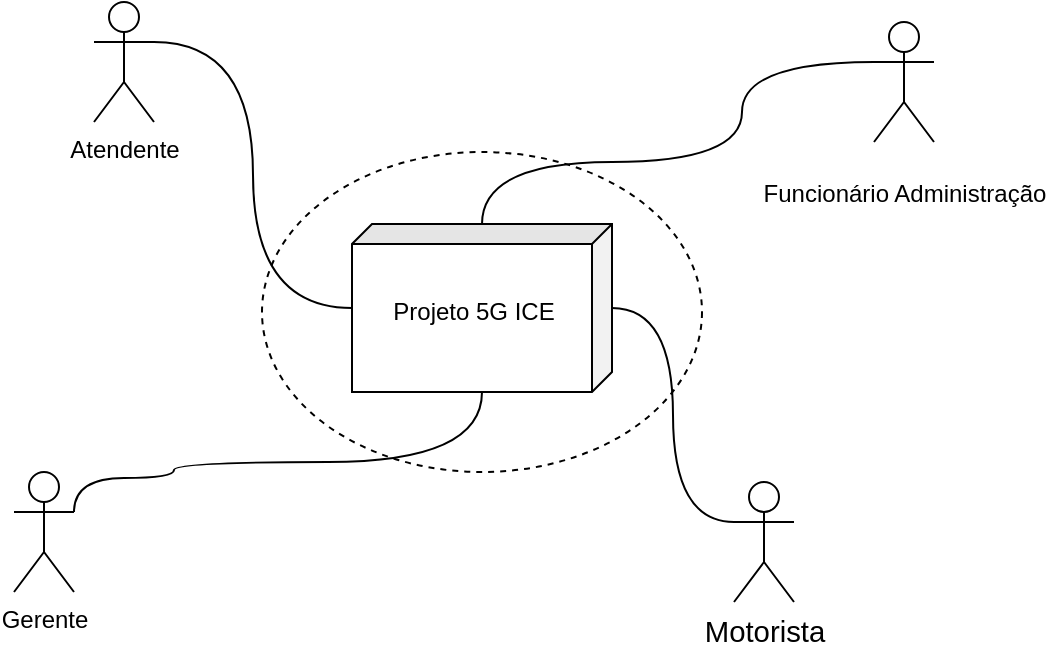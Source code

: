 <mxfile version="14.6.12" type="device"><diagram id="f1GdKVkL9t4bBtsd5nOL" name="Page-1"><mxGraphModel dx="760" dy="401" grid="1" gridSize="10" guides="1" tooltips="1" connect="1" arrows="1" fold="1" page="1" pageScale="1" pageWidth="827" pageHeight="1169" math="0" shadow="0"><root><mxCell id="0"/><mxCell id="1" parent="0"/><mxCell id="JpxMOOsdGQnguU2KJ9JQ-23" value="" style="ellipse;whiteSpace=wrap;html=1;fillColor=none;dashed=1;" vertex="1" parent="1"><mxGeometry x="304" y="205" width="220" height="160" as="geometry"/></mxCell><mxCell id="JpxMOOsdGQnguU2KJ9JQ-1" value="Gerente" style="shape=umlActor;verticalLabelPosition=bottom;verticalAlign=top;html=1;outlineConnect=0;" vertex="1" parent="1"><mxGeometry x="180" y="365" width="30" height="60" as="geometry"/></mxCell><mxCell id="JpxMOOsdGQnguU2KJ9JQ-2" value="Atendente" style="shape=umlActor;verticalLabelPosition=bottom;verticalAlign=top;html=1;outlineConnect=0;" vertex="1" parent="1"><mxGeometry x="220" y="130" width="30" height="60" as="geometry"/></mxCell><mxCell id="JpxMOOsdGQnguU2KJ9JQ-3" value="&lt;span style=&quot;font-size: 11.0pt ; line-height: 115% ; font-family: &amp;#34;arial&amp;#34; , sans-serif&quot;&gt;Motorista&lt;/span&gt;" style="shape=umlActor;verticalLabelPosition=bottom;verticalAlign=top;html=1;outlineConnect=0;" vertex="1" parent="1"><mxGeometry x="540" y="370" width="30" height="60" as="geometry"/></mxCell><mxCell id="JpxMOOsdGQnguU2KJ9JQ-4" value="&lt;p class=&quot;MsoNormal&quot; style=&quot;line-height: normal&quot;&gt;Funcionário Administração&lt;/p&gt;" style="shape=umlActor;verticalLabelPosition=bottom;verticalAlign=top;html=1;outlineConnect=0;" vertex="1" parent="1"><mxGeometry x="610" y="140" width="30" height="60" as="geometry"/></mxCell><mxCell id="JpxMOOsdGQnguU2KJ9JQ-25" style="edgeStyle=orthogonalEdgeStyle;rounded=0;orthogonalLoop=1;jettySize=auto;html=1;entryX=1;entryY=0.333;entryDx=0;entryDy=0;entryPerimeter=0;endArrow=none;endFill=0;curved=1;" edge="1" parent="1" source="JpxMOOsdGQnguU2KJ9JQ-13" target="JpxMOOsdGQnguU2KJ9JQ-2"><mxGeometry relative="1" as="geometry"/></mxCell><mxCell id="JpxMOOsdGQnguU2KJ9JQ-28" style="edgeStyle=orthogonalEdgeStyle;curved=1;rounded=0;orthogonalLoop=1;jettySize=auto;html=1;entryX=1;entryY=0.333;entryDx=0;entryDy=0;entryPerimeter=0;endArrow=none;endFill=0;" edge="1" parent="1" source="JpxMOOsdGQnguU2KJ9JQ-13" target="JpxMOOsdGQnguU2KJ9JQ-1"><mxGeometry relative="1" as="geometry"><Array as="points"><mxPoint x="414" y="360"/><mxPoint x="260" y="360"/><mxPoint x="260" y="368"/><mxPoint x="210" y="368"/></Array></mxGeometry></mxCell><mxCell id="JpxMOOsdGQnguU2KJ9JQ-29" style="edgeStyle=orthogonalEdgeStyle;curved=1;rounded=0;orthogonalLoop=1;jettySize=auto;html=1;entryX=0;entryY=0.333;entryDx=0;entryDy=0;entryPerimeter=0;endArrow=none;endFill=0;" edge="1" parent="1" source="JpxMOOsdGQnguU2KJ9JQ-13" target="JpxMOOsdGQnguU2KJ9JQ-3"><mxGeometry relative="1" as="geometry"/></mxCell><mxCell id="JpxMOOsdGQnguU2KJ9JQ-30" style="edgeStyle=orthogonalEdgeStyle;curved=1;rounded=0;orthogonalLoop=1;jettySize=auto;html=1;entryX=0;entryY=0.333;entryDx=0;entryDy=0;entryPerimeter=0;endArrow=none;endFill=0;" edge="1" parent="1" source="JpxMOOsdGQnguU2KJ9JQ-13" target="JpxMOOsdGQnguU2KJ9JQ-4"><mxGeometry relative="1" as="geometry"><Array as="points"><mxPoint x="414" y="210"/><mxPoint x="544" y="210"/><mxPoint x="544" y="160"/></Array></mxGeometry></mxCell><mxCell id="JpxMOOsdGQnguU2KJ9JQ-13" value="" style="shape=cube;whiteSpace=wrap;html=1;boundedLbl=1;backgroundOutline=1;darkOpacity=0.05;darkOpacity2=0.1;rotation=90;size=10;" vertex="1" parent="1"><mxGeometry x="372" y="218" width="84" height="130" as="geometry"/></mxCell><mxCell id="JpxMOOsdGQnguU2KJ9JQ-14" value="Projeto 5G ICE" style="text;html=1;strokeColor=none;fillColor=none;align=center;verticalAlign=middle;whiteSpace=wrap;rounded=0;" vertex="1" parent="1"><mxGeometry x="360" y="260" width="100" height="50" as="geometry"/></mxCell></root></mxGraphModel></diagram></mxfile>
